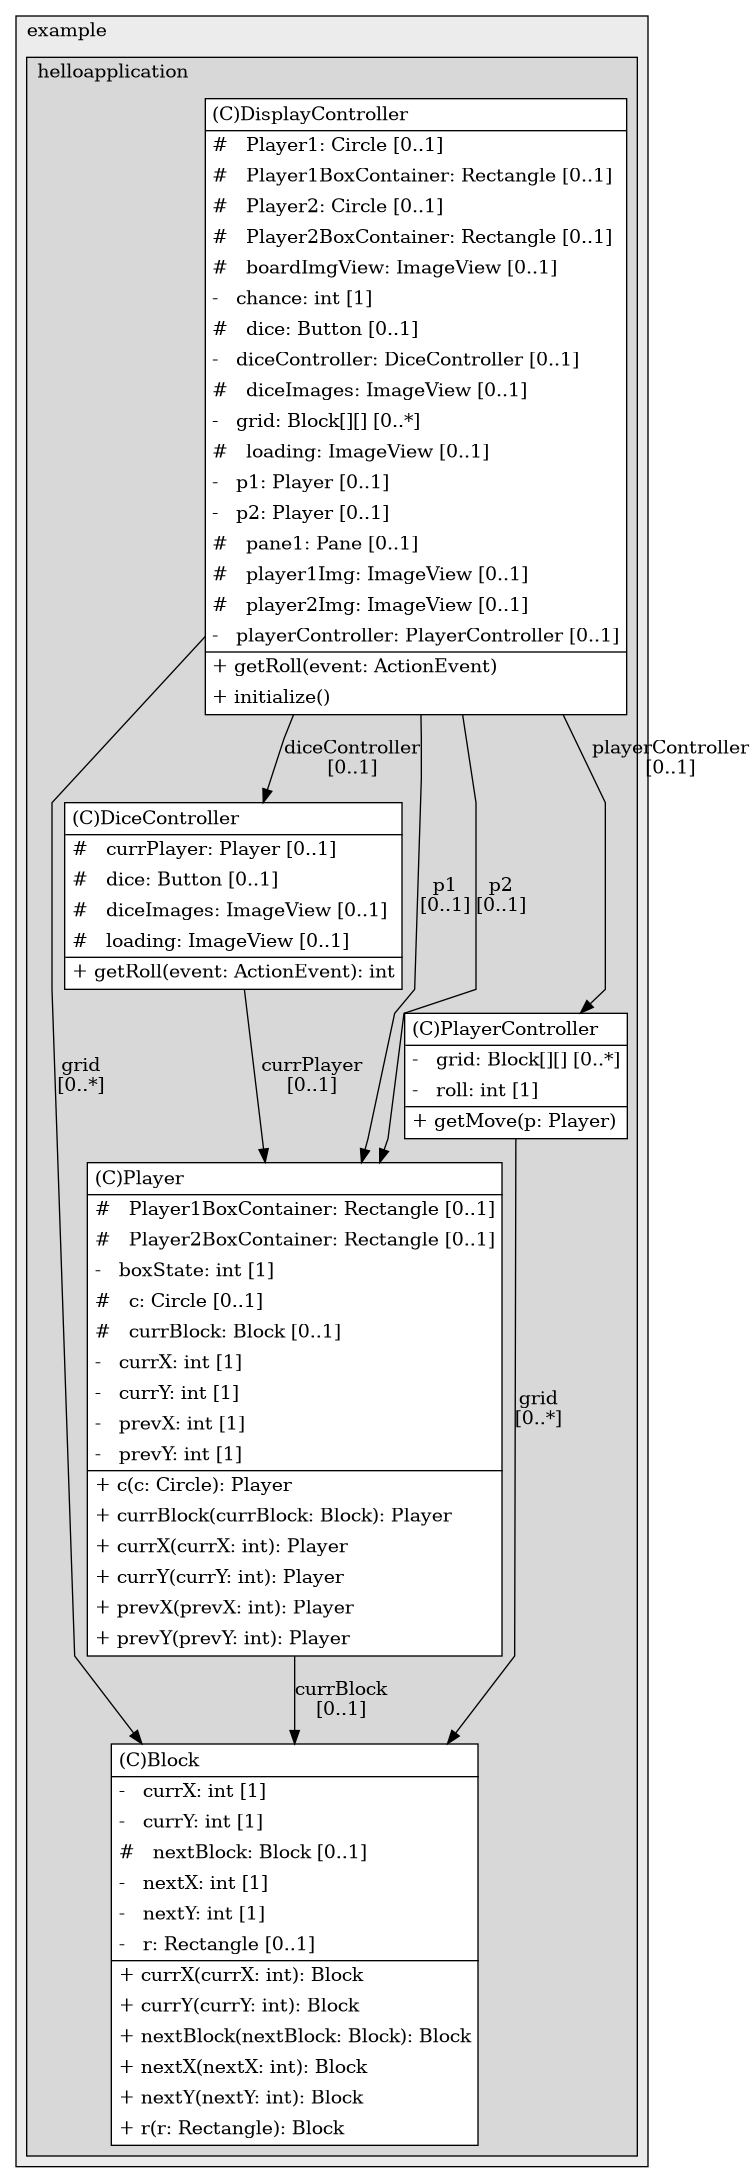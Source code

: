 @startuml

/' diagram meta data start
config=StructureConfiguration;
{
  "projectClassification": {
    "searchMode": "OpenProject", // OpenProject, AllProjects
    "includedProjects": "",
    "pathEndKeywords": "*.impl",
    "isClientPath": "",
    "isClientName": "",
    "isTestPath": "",
    "isTestName": "",
    "isMappingPath": "",
    "isMappingName": "",
    "isDataAccessPath": "",
    "isDataAccessName": "",
    "isDataStructurePath": "",
    "isDataStructureName": "",
    "isInterfaceStructuresPath": "",
    "isInterfaceStructuresName": "",
    "isEntryPointPath": "",
    "isEntryPointName": ""
  },
  "graphRestriction": {
    "classPackageExcludeFilter": "",
    "classPackageIncludeFilter": "",
    "classNameExcludeFilter": "",
    "classNameIncludeFilter": "",
    "methodNameExcludeFilter": "",
    "methodNameIncludeFilter": "",
    "removeByInheritance": "", // inheritance/annotation based filtering is done in a second step
    "removeByAnnotation": "",
    "removeByClassPackage": "", // cleanup the graph after inheritance/annotation based filtering is done
    "removeByClassName": "",
    "cutMappings": false,
    "cutEnum": true,
    "cutTests": true,
    "cutClient": true,
    "cutDataAccess": false,
    "cutInterfaceStructures": false,
    "cutDataStructures": false,
    "cutGetterAndSetter": true,
    "cutConstructors": true
  },
  "graphTraversal": {
    "forwardDepth": 6,
    "backwardDepth": 6,
    "classPackageExcludeFilter": "",
    "classPackageIncludeFilter": "",
    "classNameExcludeFilter": "",
    "classNameIncludeFilter": "",
    "methodNameExcludeFilter": "",
    "methodNameIncludeFilter": "",
    "hideMappings": false,
    "hideDataStructures": false,
    "hidePrivateMethods": true,
    "hideInterfaceCalls": true, // indirection: implementation -> interface (is hidden) -> implementation
    "onlyShowApplicationEntryPoints": false // root node is included
  },
  "details": {
    "aggregation": "GroupByClass", // ByClass, GroupByClass, None
    "showClassGenericTypes": true,
    "showMethods": true,
    "showMethodParameterNames": true,
    "showMethodParameterTypes": true,
    "showMethodReturnType": true,
    "showPackageLevels": 2,
    "showDetailedClassStructure": true
  },
  "rootClass": "com.example.helloapplication.DisplayController"
}
diagram meta data end '/



digraph g {
    rankdir="TB"
    splines=polyline
    

'nodes 
subgraph cluster_1322970774 { 
   	label=example
	labeljust=l
	fillcolor="#ececec"
	style=filled
   
   subgraph cluster_1656891714 { 
   	label=helloapplication
	labeljust=l
	fillcolor="#d8d8d8"
	style=filled
   
   Block403406577[
	label=<<TABLE BORDER="1" CELLBORDER="0" CELLPADDING="4" CELLSPACING="0">
<TR><TD ALIGN="LEFT" >(C)Block</TD></TR>
<HR/>
<TR><TD ALIGN="LEFT" >-   currX: int [1]</TD></TR>
<TR><TD ALIGN="LEFT" >-   currY: int [1]</TD></TR>
<TR><TD ALIGN="LEFT" >#   nextBlock: Block [0..1]</TD></TR>
<TR><TD ALIGN="LEFT" >-   nextX: int [1]</TD></TR>
<TR><TD ALIGN="LEFT" >-   nextY: int [1]</TD></TR>
<TR><TD ALIGN="LEFT" >-   r: Rectangle [0..1]</TD></TR>
<HR/>
<TR><TD ALIGN="LEFT" >+ currX(currX: int): Block</TD></TR>
<TR><TD ALIGN="LEFT" >+ currY(currY: int): Block</TD></TR>
<TR><TD ALIGN="LEFT" >+ nextBlock(nextBlock: Block): Block</TD></TR>
<TR><TD ALIGN="LEFT" >+ nextX(nextX: int): Block</TD></TR>
<TR><TD ALIGN="LEFT" >+ nextY(nextY: int): Block</TD></TR>
<TR><TD ALIGN="LEFT" >+ r(r: Rectangle): Block</TD></TR>
</TABLE>>
	style=filled
	margin=0
	shape=plaintext
	fillcolor="#FFFFFF"
];

DiceController403406577[
	label=<<TABLE BORDER="1" CELLBORDER="0" CELLPADDING="4" CELLSPACING="0">
<TR><TD ALIGN="LEFT" >(C)DiceController</TD></TR>
<HR/>
<TR><TD ALIGN="LEFT" >#   currPlayer: Player [0..1]</TD></TR>
<TR><TD ALIGN="LEFT" >#   dice: Button [0..1]</TD></TR>
<TR><TD ALIGN="LEFT" >#   diceImages: ImageView [0..1]</TD></TR>
<TR><TD ALIGN="LEFT" >#   loading: ImageView [0..1]</TD></TR>
<HR/>
<TR><TD ALIGN="LEFT" >+ getRoll(event: ActionEvent): int</TD></TR>
</TABLE>>
	style=filled
	margin=0
	shape=plaintext
	fillcolor="#FFFFFF"
];

DisplayController403406577[
	label=<<TABLE BORDER="1" CELLBORDER="0" CELLPADDING="4" CELLSPACING="0">
<TR><TD ALIGN="LEFT" >(C)DisplayController</TD></TR>
<HR/>
<TR><TD ALIGN="LEFT" >#   Player1: Circle [0..1]</TD></TR>
<TR><TD ALIGN="LEFT" >#   Player1BoxContainer: Rectangle [0..1]</TD></TR>
<TR><TD ALIGN="LEFT" >#   Player2: Circle [0..1]</TD></TR>
<TR><TD ALIGN="LEFT" >#   Player2BoxContainer: Rectangle [0..1]</TD></TR>
<TR><TD ALIGN="LEFT" >#   boardImgView: ImageView [0..1]</TD></TR>
<TR><TD ALIGN="LEFT" >-   chance: int [1]</TD></TR>
<TR><TD ALIGN="LEFT" >#   dice: Button [0..1]</TD></TR>
<TR><TD ALIGN="LEFT" >-   diceController: DiceController [0..1]</TD></TR>
<TR><TD ALIGN="LEFT" >#   diceImages: ImageView [0..1]</TD></TR>
<TR><TD ALIGN="LEFT" >-   grid: Block[][] [0..*]</TD></TR>
<TR><TD ALIGN="LEFT" >#   loading: ImageView [0..1]</TD></TR>
<TR><TD ALIGN="LEFT" >-   p1: Player [0..1]</TD></TR>
<TR><TD ALIGN="LEFT" >-   p2: Player [0..1]</TD></TR>
<TR><TD ALIGN="LEFT" >#   pane1: Pane [0..1]</TD></TR>
<TR><TD ALIGN="LEFT" >#   player1Img: ImageView [0..1]</TD></TR>
<TR><TD ALIGN="LEFT" >#   player2Img: ImageView [0..1]</TD></TR>
<TR><TD ALIGN="LEFT" >-   playerController: PlayerController [0..1]</TD></TR>
<HR/>
<TR><TD ALIGN="LEFT" >+ getRoll(event: ActionEvent)</TD></TR>
<TR><TD ALIGN="LEFT" >+ initialize()</TD></TR>
</TABLE>>
	style=filled
	margin=0
	shape=plaintext
	fillcolor="#FFFFFF"
];

Player403406577[
	label=<<TABLE BORDER="1" CELLBORDER="0" CELLPADDING="4" CELLSPACING="0">
<TR><TD ALIGN="LEFT" >(C)Player</TD></TR>
<HR/>
<TR><TD ALIGN="LEFT" >#   Player1BoxContainer: Rectangle [0..1]</TD></TR>
<TR><TD ALIGN="LEFT" >#   Player2BoxContainer: Rectangle [0..1]</TD></TR>
<TR><TD ALIGN="LEFT" >-   boxState: int [1]</TD></TR>
<TR><TD ALIGN="LEFT" >#   c: Circle [0..1]</TD></TR>
<TR><TD ALIGN="LEFT" >#   currBlock: Block [0..1]</TD></TR>
<TR><TD ALIGN="LEFT" >-   currX: int [1]</TD></TR>
<TR><TD ALIGN="LEFT" >-   currY: int [1]</TD></TR>
<TR><TD ALIGN="LEFT" >-   prevX: int [1]</TD></TR>
<TR><TD ALIGN="LEFT" >-   prevY: int [1]</TD></TR>
<HR/>
<TR><TD ALIGN="LEFT" >+ c(c: Circle): Player</TD></TR>
<TR><TD ALIGN="LEFT" >+ currBlock(currBlock: Block): Player</TD></TR>
<TR><TD ALIGN="LEFT" >+ currX(currX: int): Player</TD></TR>
<TR><TD ALIGN="LEFT" >+ currY(currY: int): Player</TD></TR>
<TR><TD ALIGN="LEFT" >+ prevX(prevX: int): Player</TD></TR>
<TR><TD ALIGN="LEFT" >+ prevY(prevY: int): Player</TD></TR>
</TABLE>>
	style=filled
	margin=0
	shape=plaintext
	fillcolor="#FFFFFF"
];

PlayerController403406577[
	label=<<TABLE BORDER="1" CELLBORDER="0" CELLPADDING="4" CELLSPACING="0">
<TR><TD ALIGN="LEFT" >(C)PlayerController</TD></TR>
<HR/>
<TR><TD ALIGN="LEFT" >-   grid: Block[][] [0..*]</TD></TR>
<TR><TD ALIGN="LEFT" >-   roll: int [1]</TD></TR>
<HR/>
<TR><TD ALIGN="LEFT" >+ getMove(p: Player)</TD></TR>
</TABLE>>
	style=filled
	margin=0
	shape=plaintext
	fillcolor="#FFFFFF"
];
} 
} 

'edges    
DiceController403406577 -> Player403406577[label="currPlayer
[0..1]"];
DisplayController403406577 -> Block403406577[label="grid
[0..*]"];
DisplayController403406577 -> DiceController403406577[label="diceController
[0..1]"];
DisplayController403406577 -> Player403406577[label="p1
[0..1]"];
DisplayController403406577 -> Player403406577[label="p2
[0..1]"];
DisplayController403406577 -> PlayerController403406577[label="playerController
[0..1]"];
Player403406577 -> Block403406577[label="currBlock
[0..1]"];
PlayerController403406577 -> Block403406577[label="grid
[0..*]"];
    
}
@enduml